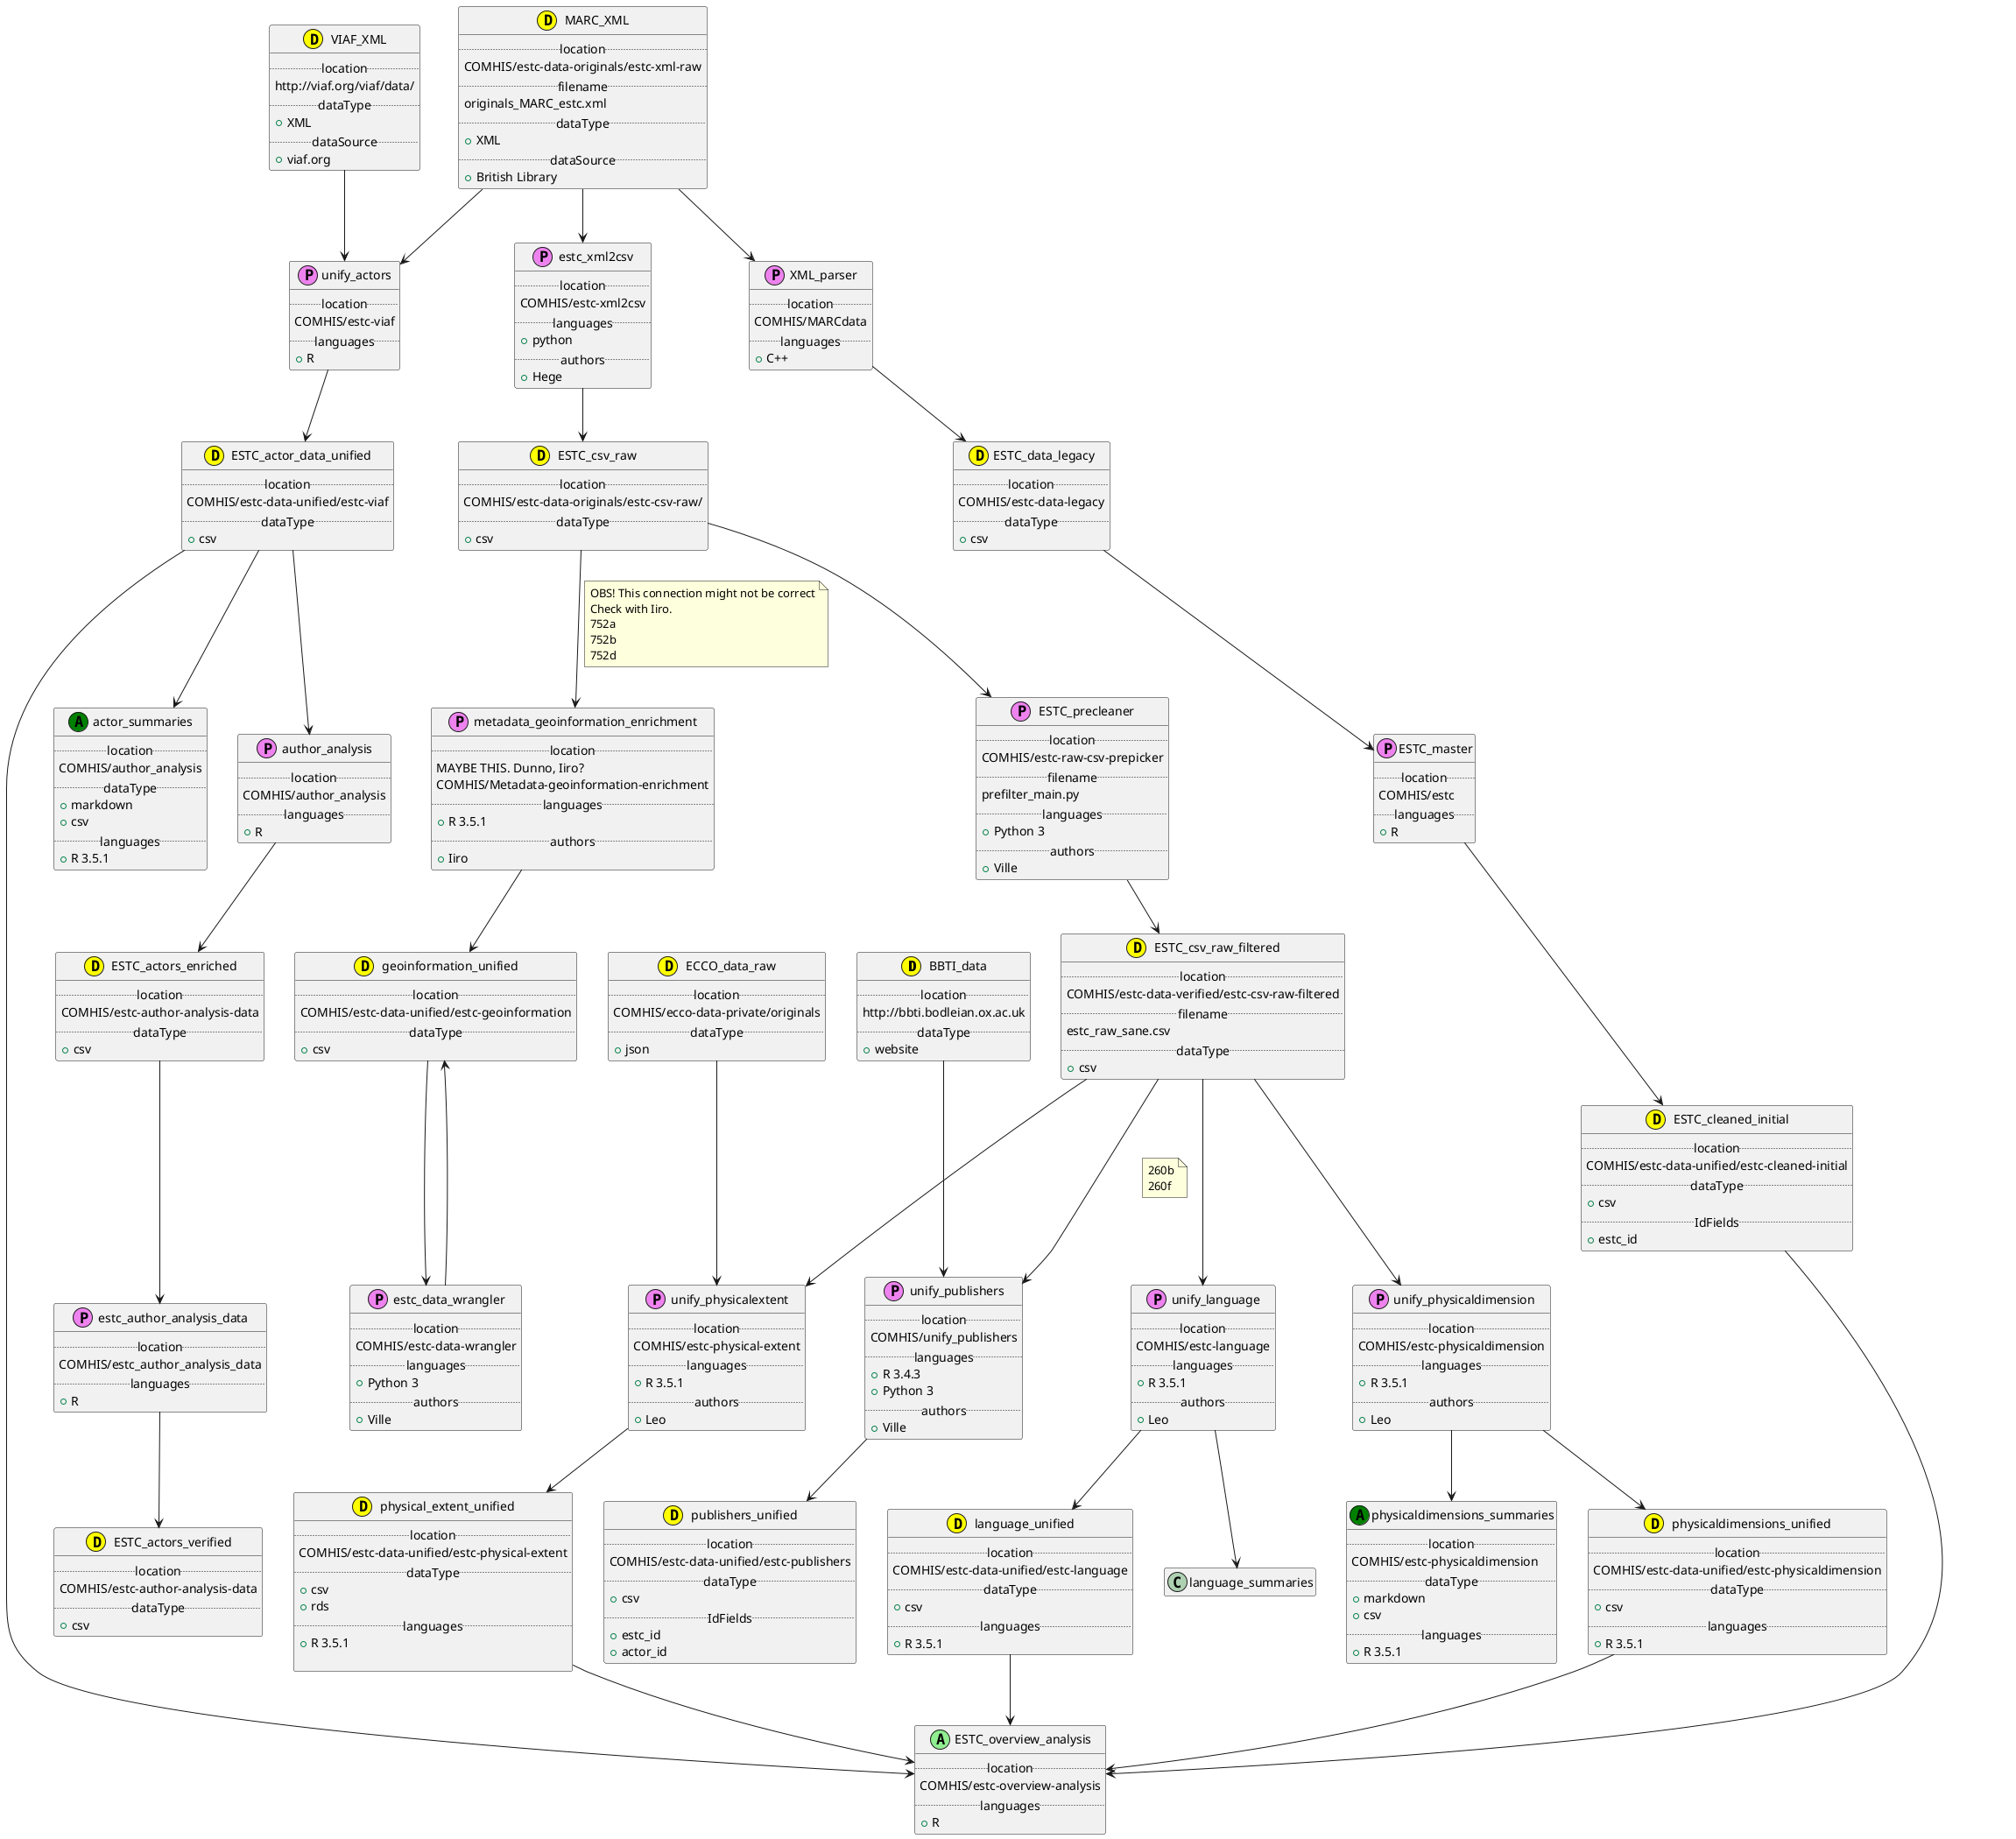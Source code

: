 @startuml
' the image is built with https://github.com/jvantuyl/sublime_diagram_plugin
' sublimeText -plugin
' below code is PlantUML -standard (http://plantuml.com/)
' alt-m to build

' --- DATASETS ---

' --- input data ---

class BBTI_data << (D,yellow) >> {
    .. location ..
    http://bbti.bodleian.ox.ac.uk
    .. dataType ..
    + website
}

class VIAF_XML << (D,yellow) >> {
    .. location ..
    http://viaf.org/viaf/data/
    .. dataType ..
    + XML
    .. dataSource ..
    + viaf.org
}

class ECCO_data_raw << (D,yellow) >> {
    .. location ..
    COMHIS/ecco-data-private/originals
    .. dataType ..
    + json
}

class MARC_XML << (D,yellow) >> {
    .. location ..
    COMHIS/estc-data-originals/estc-xml-raw
    .. filename ..
    originals_MARC_estc.xml
    .. dataType ..
    + XML
    .. dataSource ..
    + British Library
}

class ESTC_csv_raw << (D,yellow) >> {
    .. location ..
    COMHIS/estc-data-originals/estc-csv-raw/
    .. dataType ..
    + csv
}

class ESTC_csv_raw_filtered << (D,yellow) >> {
    .. location ..
    COMHIS/estc-data-verified/estc-csv-raw-filtered
    .. filename ..
    estc_raw_sane.csv
    .. dataType ..
    + csv
}

class ESTC_cleaned_initial << (D,yellow) >> {
    .. location ..
    COMHIS/estc-data-unified/estc-cleaned-initial
    .. dataType ..
    + csv
    .. IdFields ..
    + estc_id
}

' --- unified dataset

class publishers_unified << (D,yellow) >> {
    .. location ..
    COMHIS/estc-data-unified/estc-publishers
    .. dataType ..
    + csv
    .. IdFields ..
    + estc_id
    + actor_id
}

class physicaldimensions_unified << (D,yellow) >> {
    .. location ..
    COMHIS/estc-data-unified/estc-physicaldimension
    .. dataType ..
    + csv
    .. languages ..
    + R 3.5.1
}

class language_unified << (D,yellow) >> {
    .. location ..
    COMHIS/estc-data-unified/estc-language
    .. dataType ..
    + csv
    .. languages ..
    + R 3.5.1
}

class geoinformation_unified << (D,yellow) >> {
    .. location ..
    COMHIS/estc-data-unified/estc-geoinformation
    .. dataType ..
    + csv
}

class physical_extent_unified << (D,yellow) >> {
    .. location ..
    COMHIS/estc-data-unified/estc-physical-extent
    .. dataType ..
    + csv
    + rds
    .. languages ..
    + R 3.5.1
    
}

class ESTC_actor_data_unified << (D,yellow) >> {
    .. location ..
    COMHIS/estc-data-unified/estc-viaf
    .. dataType ..
    + csv
}

' --- analysis datasets

class physicaldimensions_summaries << (A,green) >> {
    .. location ..
    COMHIS/estc-physicaldimension
    .. dataType ..
    + markdown
    + csv    
    .. languages ..
    + R 3.5.1
}

class actor_summaries << (A,green) >> {
    .. location ..
    COMHIS/author_analysis
    .. dataType ..
    + markdown
    + csv    
    .. languages ..
    + R 3.5.1
}

' --- Legacy ---

class XML_parser << (P,violet) >> {
    .. location ..
    COMHIS/MARCdata
    .. languages ..
    + C++
}

class ESTC_data_legacy << (D,yellow) >> {
    .. location ..
    COMHIS/estc-data-legacy
    .. dataType ..
    + csv
}

' --- data processing scripts ---

class estc_xml2csv << (P,violet) >> {
    .. location ..
    COMHIS/estc-xml2csv
    .. languages ..
    + python
    .. authors ..
    + Hege
}

class ESTC_precleaner << (P,violet) >> {
    .. location ..
    COMHIS/estc-raw-csv-prepicker
    .. filename ..
    prefilter_main.py
    .. languages ..
    + Python 3
    .. authors ..
    + Ville
}

class ESTC_master << (P,violet) >> {
    .. location ..
    COMHIS/estc
    .. languages ..
    + R
}

class unify_publishers << (P,violet) >> {
    .. location ..
    COMHIS/unify_publishers
    .. languages ..
    + R 3.4.3
    + Python 3
    .. authors ..
    + Ville
}

class unify_physicaldimension << (P,violet) >> {
    .. location ..
    COMHIS/estc-physicaldimension
    .. languages ..
    + R 3.5.1
    .. authors ..
    + Leo
}

class unify_physicalextent << (P,violet) >> {
    .. location ..
    COMHIS/estc-physical-extent
    .. languages ..
    + R 3.5.1
    .. authors ..
    + Leo
}

class unify_language << (P,violet) >> {
    .. location ..
    COMHIS/estc-language
    .. languages ..
    + R 3.5.1
    .. authors ..
    + Leo
}

' Iiro's geoinformation stuff

class metadata_geoinformation_enrichment << (P,violet) >> {
    .. location ..
    MAYBE THIS. Dunno, Iiro?
    COMHIS/Metadata-geoinformation-enrichment
    .. languages ..
    + R 3.5.1
    .. authors ..
    + Iiro
}

' Ville's unification script for above

class estc_data_wrangler << (P,violet) >> {
    .. location ..
    COMHIS/estc-data-wrangler
    .. languages ..
    + Python 3
    .. authors ..
    + Ville
}

' --- analysis scripts ---
class ESTC_overview_analysis << (A,lightgreen) >> {
    .. location ..
    COMHIS/estc-overview-analysis
    .. languages ..
    + R
}


' Mark's boxes
class unify_actors << (P,violet) >> {
    .. location ..
    COMHIS/estc-viaf
    .. languages ..
    + R
}

class author_analysis << (P,violet) >> {
    .. location ..
    COMHIS/author_analysis
    .. languages ..
    + R
}

class estc_author_analysis_data << (P,violet) >> {
    .. location ..
    COMHIS/estc_author_analysis_data
    .. languages ..
    + R
}

class ESTC_actors_enriched << (D,yellow) >> {
    .. location ..
    COMHIS/estc-author-analysis-data
    .. dataType ..
    + csv
}

class ESTC_actors_verified << (D,yellow) >> {
    .. location ..
    COMHIS/estc-author-analysis-data
    .. dataType ..
    + csv
}

' Authors (and other actors)
VIAF_XML --> unify_actors
MARC_XML --> unify_actors
unify_actors --> ESTC_actor_data_unified
ESTC_actor_data_unified --> actor_summaries
ESTC_actor_data_unified --> author_analysis
author_analysis --> ESTC_actors_enriched
ESTC_actors_enriched --> estc_author_analysis_data
estc_author_analysis_data --> ESTC_actors_verified

' raw data processing
MARC_XML --> estc_xml2csv
estc_xml2csv --> ESTC_csv_raw
ESTC_csv_raw --> ESTC_precleaner
ESTC_precleaner --> ESTC_csv_raw_filtered

' Old ESTC flow
MARC_XML --> XML_parser
XML_parser --> ESTC_data_legacy
ESTC_data_legacy --> ESTC_master
ESTC_master --> ESTC_cleaned_initial

' Geoinformation
ESTC_csv_raw --> metadata_geoinformation_enrichment
note on link
    OBS! This connection might not be correct
    Check with Iiro.
    752a
    752b
    752d
end note
metadata_geoinformation_enrichment --> geoinformation_unified
geoinformation_unified --> estc_data_wrangler
estc_data_wrangler --> geoinformation_unified

' Publishers
ESTC_csv_raw_filtered --> unify_publishers
note on link
    260b
    260f
end note
BBTI_data --> unify_publishers
unify_publishers --> publishers_unified

' Physical dimension
ESTC_csv_raw_filtered --> unify_physicaldimension
unify_physicaldimension --> physicaldimensions_summaries
unify_physicaldimension --> physicaldimensions_unified

' Language
ESTC_csv_raw_filtered --> unify_language
unify_language --> language_summaries
unify_language --> language_unified

' Physical extent
ESTC_csv_raw_filtered --> unify_physicalextent
ECCO_data_raw --> unify_physicalextent
unify_physicalextent --> physical_extent_unified

' Analysis
ESTC_cleaned_initial --> ESTC_overview_analysis
physicaldimensions_unified --> ESTC_overview_analysis
physical_extent_unified --> ESTC_overview_analysis
language_unified --> ESTC_overview_analysis
ESTC_actor_data_unified --> ESTC_overview_analysis


hide empty members
' hide circle
@enduml
